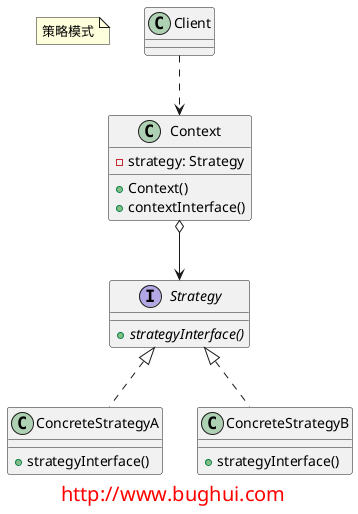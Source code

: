 @startuml

note "策略模式" as name

class Context{
    - strategy: Strategy
    + Context()
    + contextInterface()
}

interface Strategy{
    + {abstract} strategyInterface()
}

class ConcreteStrategyA{
    + strategyInterface()
}

class ConcreteStrategyB{
    + strategyInterface()
}

Context o--> Strategy
Strategy <|.. ConcreteStrategyA
Strategy <|.. ConcreteStrategyB

Client ..> Context

footer
<font size="20" color="red">http://www.bughui.com</font>
endfooter

@enduml